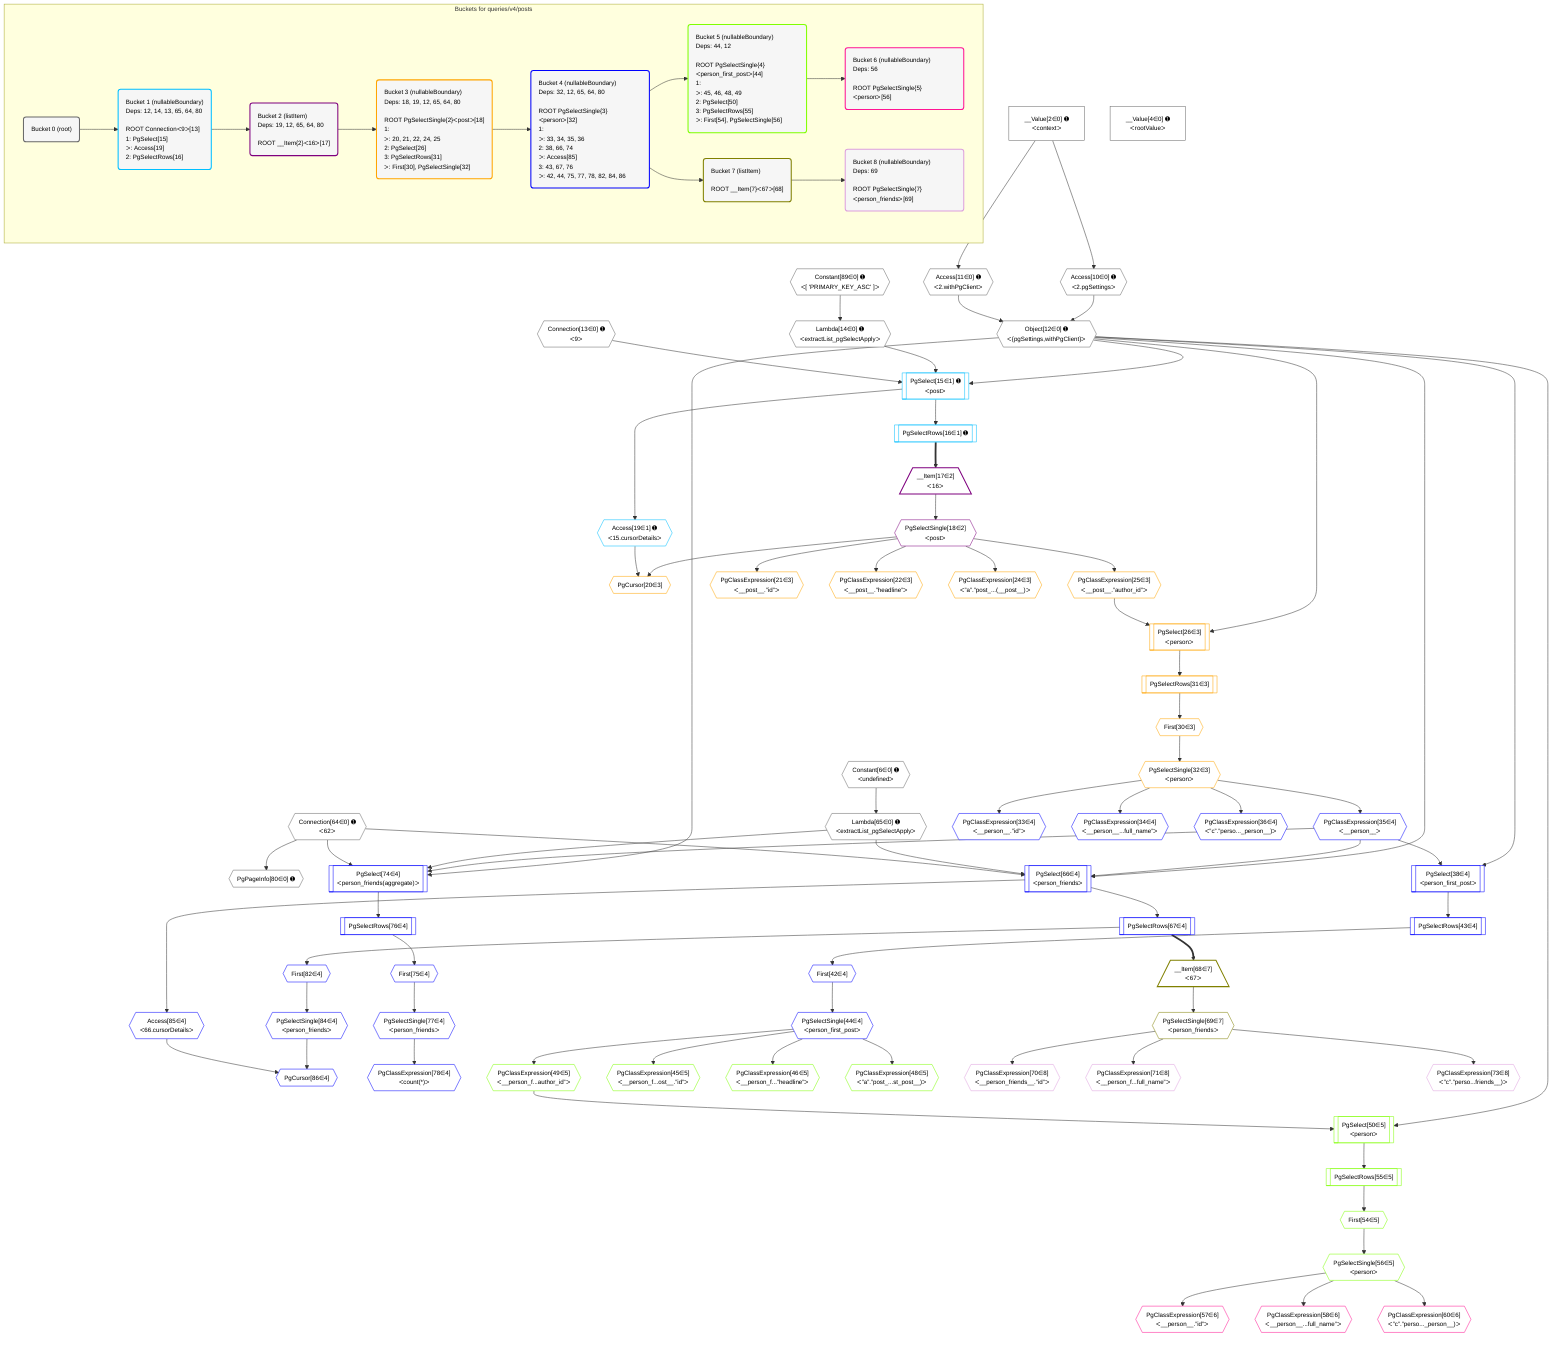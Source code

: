%%{init: {'themeVariables': { 'fontSize': '12px'}}}%%
graph TD
    classDef path fill:#eee,stroke:#000,color:#000
    classDef plan fill:#fff,stroke-width:1px,color:#000
    classDef itemplan fill:#fff,stroke-width:2px,color:#000
    classDef unbatchedplan fill:#dff,stroke-width:1px,color:#000
    classDef sideeffectplan fill:#fcc,stroke-width:2px,color:#000
    classDef bucket fill:#f6f6f6,color:#000,stroke-width:2px,text-align:left


    %% plan dependencies
    Object12{{"Object[12∈0] ➊<br />ᐸ{pgSettings,withPgClient}ᐳ"}}:::plan
    Access10{{"Access[10∈0] ➊<br />ᐸ2.pgSettingsᐳ"}}:::plan
    Access11{{"Access[11∈0] ➊<br />ᐸ2.withPgClientᐳ"}}:::plan
    Access10 & Access11 --> Object12
    __Value2["__Value[2∈0] ➊<br />ᐸcontextᐳ"]:::plan
    __Value2 --> Access10
    __Value2 --> Access11
    Lambda14{{"Lambda[14∈0] ➊<br />ᐸextractList_pgSelectApplyᐳ"}}:::plan
    Constant89{{"Constant[89∈0] ➊<br />ᐸ[ 'PRIMARY_KEY_ASC' ]ᐳ"}}:::plan
    Constant89 --> Lambda14
    Lambda65{{"Lambda[65∈0] ➊<br />ᐸextractList_pgSelectApplyᐳ"}}:::plan
    Constant6{{"Constant[6∈0] ➊<br />ᐸundefinedᐳ"}}:::plan
    Constant6 --> Lambda65
    PgPageInfo80{{"PgPageInfo[80∈0] ➊"}}:::plan
    Connection64{{"Connection[64∈0] ➊<br />ᐸ62ᐳ"}}:::plan
    Connection64 --> PgPageInfo80
    __Value4["__Value[4∈0] ➊<br />ᐸrootValueᐳ"]:::plan
    Connection13{{"Connection[13∈0] ➊<br />ᐸ9ᐳ"}}:::plan
    PgSelect15[["PgSelect[15∈1] ➊<br />ᐸpostᐳ"]]:::plan
    Object12 & Lambda14 & Connection13 --> PgSelect15
    PgSelectRows16[["PgSelectRows[16∈1] ➊"]]:::plan
    PgSelect15 --> PgSelectRows16
    Access19{{"Access[19∈1] ➊<br />ᐸ15.cursorDetailsᐳ"}}:::plan
    PgSelect15 --> Access19
    __Item17[/"__Item[17∈2]<br />ᐸ16ᐳ"\]:::itemplan
    PgSelectRows16 ==> __Item17
    PgSelectSingle18{{"PgSelectSingle[18∈2]<br />ᐸpostᐳ"}}:::plan
    __Item17 --> PgSelectSingle18
    PgCursor20{{"PgCursor[20∈3]"}}:::plan
    PgSelectSingle18 & Access19 --> PgCursor20
    PgSelect26[["PgSelect[26∈3]<br />ᐸpersonᐳ"]]:::plan
    PgClassExpression25{{"PgClassExpression[25∈3]<br />ᐸ__post__.”author_id”ᐳ"}}:::plan
    Object12 & PgClassExpression25 --> PgSelect26
    PgClassExpression21{{"PgClassExpression[21∈3]<br />ᐸ__post__.”id”ᐳ"}}:::plan
    PgSelectSingle18 --> PgClassExpression21
    PgClassExpression22{{"PgClassExpression[22∈3]<br />ᐸ__post__.”headline”ᐳ"}}:::plan
    PgSelectSingle18 --> PgClassExpression22
    PgClassExpression24{{"PgClassExpression[24∈3]<br />ᐸ”a”.”post_...(__post__)ᐳ"}}:::plan
    PgSelectSingle18 --> PgClassExpression24
    PgSelectSingle18 --> PgClassExpression25
    First30{{"First[30∈3]"}}:::plan
    PgSelectRows31[["PgSelectRows[31∈3]"]]:::plan
    PgSelectRows31 --> First30
    PgSelect26 --> PgSelectRows31
    PgSelectSingle32{{"PgSelectSingle[32∈3]<br />ᐸpersonᐳ"}}:::plan
    First30 --> PgSelectSingle32
    PgSelect66[["PgSelect[66∈4]<br />ᐸperson_friendsᐳ"]]:::plan
    PgClassExpression35{{"PgClassExpression[35∈4]<br />ᐸ__person__ᐳ"}}:::plan
    Object12 & PgClassExpression35 & Lambda65 & Connection64 --> PgSelect66
    PgSelect74[["PgSelect[74∈4]<br />ᐸperson_friends(aggregate)ᐳ"]]:::plan
    Object12 & PgClassExpression35 & Lambda65 & Connection64 --> PgSelect74
    PgSelect38[["PgSelect[38∈4]<br />ᐸperson_first_postᐳ"]]:::plan
    Object12 & PgClassExpression35 --> PgSelect38
    PgCursor86{{"PgCursor[86∈4]"}}:::plan
    PgSelectSingle84{{"PgSelectSingle[84∈4]<br />ᐸperson_friendsᐳ"}}:::plan
    Access85{{"Access[85∈4]<br />ᐸ66.cursorDetailsᐳ"}}:::plan
    PgSelectSingle84 & Access85 --> PgCursor86
    PgClassExpression33{{"PgClassExpression[33∈4]<br />ᐸ__person__.”id”ᐳ"}}:::plan
    PgSelectSingle32 --> PgClassExpression33
    PgClassExpression34{{"PgClassExpression[34∈4]<br />ᐸ__person__...full_name”ᐳ"}}:::plan
    PgSelectSingle32 --> PgClassExpression34
    PgSelectSingle32 --> PgClassExpression35
    PgClassExpression36{{"PgClassExpression[36∈4]<br />ᐸ”c”.”perso..._person__)ᐳ"}}:::plan
    PgSelectSingle32 --> PgClassExpression36
    First42{{"First[42∈4]"}}:::plan
    PgSelectRows43[["PgSelectRows[43∈4]"]]:::plan
    PgSelectRows43 --> First42
    PgSelect38 --> PgSelectRows43
    PgSelectSingle44{{"PgSelectSingle[44∈4]<br />ᐸperson_first_postᐳ"}}:::plan
    First42 --> PgSelectSingle44
    PgSelectRows67[["PgSelectRows[67∈4]"]]:::plan
    PgSelect66 --> PgSelectRows67
    First75{{"First[75∈4]"}}:::plan
    PgSelectRows76[["PgSelectRows[76∈4]"]]:::plan
    PgSelectRows76 --> First75
    PgSelect74 --> PgSelectRows76
    PgSelectSingle77{{"PgSelectSingle[77∈4]<br />ᐸperson_friendsᐳ"}}:::plan
    First75 --> PgSelectSingle77
    PgClassExpression78{{"PgClassExpression[78∈4]<br />ᐸcount(*)ᐳ"}}:::plan
    PgSelectSingle77 --> PgClassExpression78
    First82{{"First[82∈4]"}}:::plan
    PgSelectRows67 --> First82
    First82 --> PgSelectSingle84
    PgSelect66 --> Access85
    PgSelect50[["PgSelect[50∈5]<br />ᐸpersonᐳ"]]:::plan
    PgClassExpression49{{"PgClassExpression[49∈5]<br />ᐸ__person_f...author_id”ᐳ"}}:::plan
    Object12 & PgClassExpression49 --> PgSelect50
    PgClassExpression45{{"PgClassExpression[45∈5]<br />ᐸ__person_f...ost__.”id”ᐳ"}}:::plan
    PgSelectSingle44 --> PgClassExpression45
    PgClassExpression46{{"PgClassExpression[46∈5]<br />ᐸ__person_f...”headline”ᐳ"}}:::plan
    PgSelectSingle44 --> PgClassExpression46
    PgClassExpression48{{"PgClassExpression[48∈5]<br />ᐸ”a”.”post_...st_post__)ᐳ"}}:::plan
    PgSelectSingle44 --> PgClassExpression48
    PgSelectSingle44 --> PgClassExpression49
    First54{{"First[54∈5]"}}:::plan
    PgSelectRows55[["PgSelectRows[55∈5]"]]:::plan
    PgSelectRows55 --> First54
    PgSelect50 --> PgSelectRows55
    PgSelectSingle56{{"PgSelectSingle[56∈5]<br />ᐸpersonᐳ"}}:::plan
    First54 --> PgSelectSingle56
    PgClassExpression57{{"PgClassExpression[57∈6]<br />ᐸ__person__.”id”ᐳ"}}:::plan
    PgSelectSingle56 --> PgClassExpression57
    PgClassExpression58{{"PgClassExpression[58∈6]<br />ᐸ__person__...full_name”ᐳ"}}:::plan
    PgSelectSingle56 --> PgClassExpression58
    PgClassExpression60{{"PgClassExpression[60∈6]<br />ᐸ”c”.”perso..._person__)ᐳ"}}:::plan
    PgSelectSingle56 --> PgClassExpression60
    __Item68[/"__Item[68∈7]<br />ᐸ67ᐳ"\]:::itemplan
    PgSelectRows67 ==> __Item68
    PgSelectSingle69{{"PgSelectSingle[69∈7]<br />ᐸperson_friendsᐳ"}}:::plan
    __Item68 --> PgSelectSingle69
    PgClassExpression70{{"PgClassExpression[70∈8]<br />ᐸ__person_friends__.”id”ᐳ"}}:::plan
    PgSelectSingle69 --> PgClassExpression70
    PgClassExpression71{{"PgClassExpression[71∈8]<br />ᐸ__person_f...full_name”ᐳ"}}:::plan
    PgSelectSingle69 --> PgClassExpression71
    PgClassExpression73{{"PgClassExpression[73∈8]<br />ᐸ”c”.”perso...friends__)ᐳ"}}:::plan
    PgSelectSingle69 --> PgClassExpression73

    %% define steps

    subgraph "Buckets for queries/v4/posts"
    Bucket0("Bucket 0 (root)"):::bucket
    classDef bucket0 stroke:#696969
    class Bucket0,__Value2,__Value4,Constant6,Access10,Access11,Object12,Connection13,Lambda14,Connection64,Lambda65,PgPageInfo80,Constant89 bucket0
    Bucket1("Bucket 1 (nullableBoundary)<br />Deps: 12, 14, 13, 65, 64, 80<br /><br />ROOT Connectionᐸ9ᐳ[13]<br />1: PgSelect[15]<br />ᐳ: Access[19]<br />2: PgSelectRows[16]"):::bucket
    classDef bucket1 stroke:#00bfff
    class Bucket1,PgSelect15,PgSelectRows16,Access19 bucket1
    Bucket2("Bucket 2 (listItem)<br />Deps: 19, 12, 65, 64, 80<br /><br />ROOT __Item{2}ᐸ16ᐳ[17]"):::bucket
    classDef bucket2 stroke:#7f007f
    class Bucket2,__Item17,PgSelectSingle18 bucket2
    Bucket3("Bucket 3 (nullableBoundary)<br />Deps: 18, 19, 12, 65, 64, 80<br /><br />ROOT PgSelectSingle{2}ᐸpostᐳ[18]<br />1: <br />ᐳ: 20, 21, 22, 24, 25<br />2: PgSelect[26]<br />3: PgSelectRows[31]<br />ᐳ: First[30], PgSelectSingle[32]"):::bucket
    classDef bucket3 stroke:#ffa500
    class Bucket3,PgCursor20,PgClassExpression21,PgClassExpression22,PgClassExpression24,PgClassExpression25,PgSelect26,First30,PgSelectRows31,PgSelectSingle32 bucket3
    Bucket4("Bucket 4 (nullableBoundary)<br />Deps: 32, 12, 65, 64, 80<br /><br />ROOT PgSelectSingle{3}ᐸpersonᐳ[32]<br />1: <br />ᐳ: 33, 34, 35, 36<br />2: 38, 66, 74<br />ᐳ: Access[85]<br />3: 43, 67, 76<br />ᐳ: 42, 44, 75, 77, 78, 82, 84, 86"):::bucket
    classDef bucket4 stroke:#0000ff
    class Bucket4,PgClassExpression33,PgClassExpression34,PgClassExpression35,PgClassExpression36,PgSelect38,First42,PgSelectRows43,PgSelectSingle44,PgSelect66,PgSelectRows67,PgSelect74,First75,PgSelectRows76,PgSelectSingle77,PgClassExpression78,First82,PgSelectSingle84,Access85,PgCursor86 bucket4
    Bucket5("Bucket 5 (nullableBoundary)<br />Deps: 44, 12<br /><br />ROOT PgSelectSingle{4}ᐸperson_first_postᐳ[44]<br />1: <br />ᐳ: 45, 46, 48, 49<br />2: PgSelect[50]<br />3: PgSelectRows[55]<br />ᐳ: First[54], PgSelectSingle[56]"):::bucket
    classDef bucket5 stroke:#7fff00
    class Bucket5,PgClassExpression45,PgClassExpression46,PgClassExpression48,PgClassExpression49,PgSelect50,First54,PgSelectRows55,PgSelectSingle56 bucket5
    Bucket6("Bucket 6 (nullableBoundary)<br />Deps: 56<br /><br />ROOT PgSelectSingle{5}ᐸpersonᐳ[56]"):::bucket
    classDef bucket6 stroke:#ff1493
    class Bucket6,PgClassExpression57,PgClassExpression58,PgClassExpression60 bucket6
    Bucket7("Bucket 7 (listItem)<br /><br />ROOT __Item{7}ᐸ67ᐳ[68]"):::bucket
    classDef bucket7 stroke:#808000
    class Bucket7,__Item68,PgSelectSingle69 bucket7
    Bucket8("Bucket 8 (nullableBoundary)<br />Deps: 69<br /><br />ROOT PgSelectSingle{7}ᐸperson_friendsᐳ[69]"):::bucket
    classDef bucket8 stroke:#dda0dd
    class Bucket8,PgClassExpression70,PgClassExpression71,PgClassExpression73 bucket8
    Bucket0 --> Bucket1
    Bucket1 --> Bucket2
    Bucket2 --> Bucket3
    Bucket3 --> Bucket4
    Bucket4 --> Bucket5 & Bucket7
    Bucket5 --> Bucket6
    Bucket7 --> Bucket8
    end